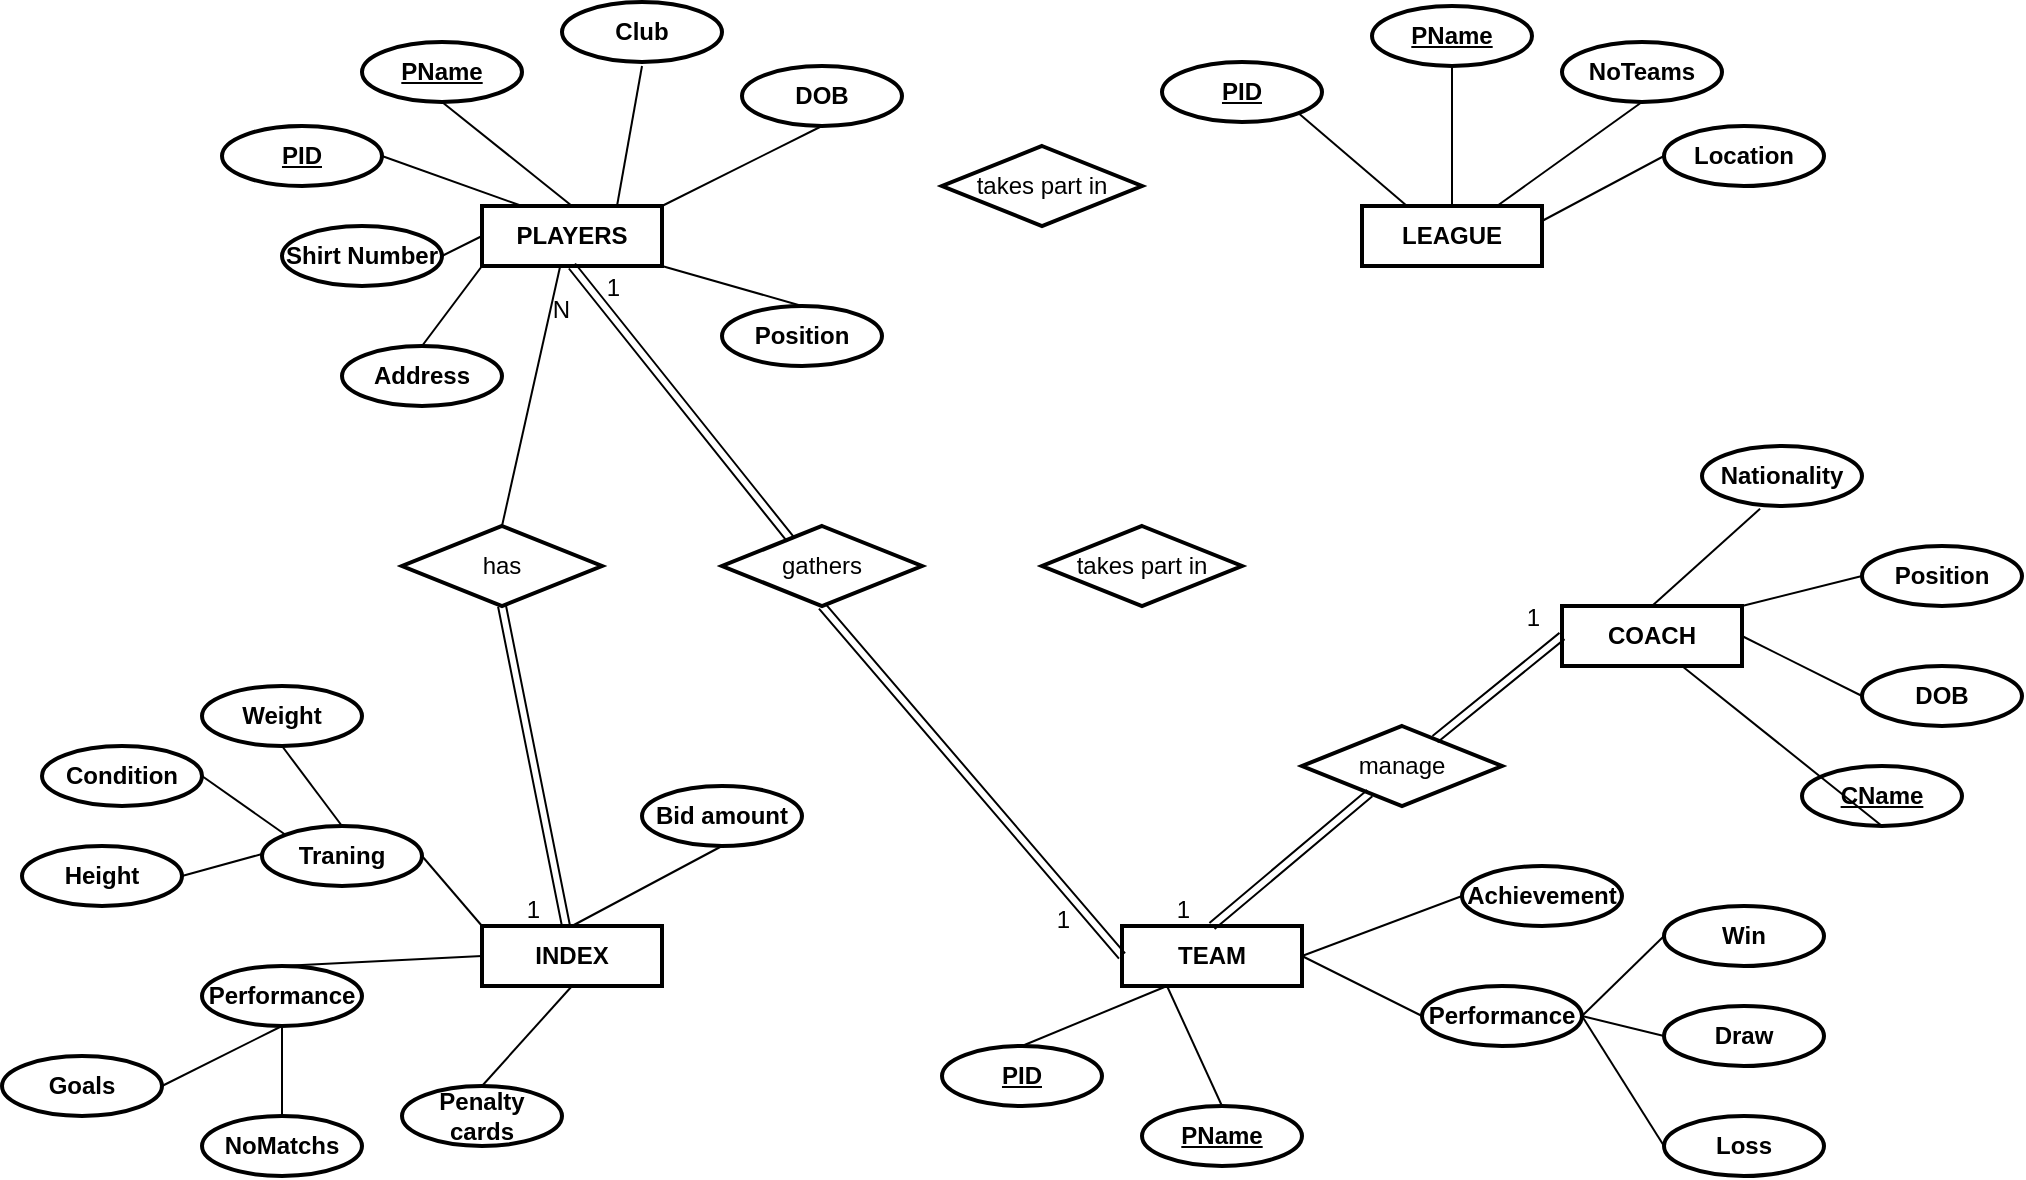 <mxfile version="14.4.2" type="github">
  <diagram id="udH00ynw8GB3pCjKfQQe" name="Page-1">
    <mxGraphModel dx="1865" dy="556" grid="1" gridSize="10" guides="1" tooltips="1" connect="1" arrows="1" fold="1" page="1" pageScale="1" pageWidth="827" pageHeight="1169" math="0" shadow="0">
      <root>
        <mxCell id="0" />
        <mxCell id="1" parent="0" />
        <mxCell id="oWUO9L_G3Eso75ve9gdb-1" value="TEAM" style="whiteSpace=wrap;html=1;align=center;fontStyle=1;strokeWidth=2;" vertex="1" parent="1">
          <mxGeometry x="440" y="490" width="90" height="30" as="geometry" />
        </mxCell>
        <mxCell id="oWUO9L_G3Eso75ve9gdb-2" value="COACH" style="whiteSpace=wrap;html=1;align=center;fontStyle=1;strokeWidth=2;" vertex="1" parent="1">
          <mxGeometry x="660" y="330" width="90" height="30" as="geometry" />
        </mxCell>
        <mxCell id="oWUO9L_G3Eso75ve9gdb-3" value="INDEX" style="whiteSpace=wrap;html=1;align=center;fontStyle=1;strokeWidth=2;" vertex="1" parent="1">
          <mxGeometry x="120" y="490" width="90" height="30" as="geometry" />
        </mxCell>
        <mxCell id="oWUO9L_G3Eso75ve9gdb-4" value="PLAYERS" style="whiteSpace=wrap;html=1;align=center;fontStyle=1;strokeWidth=2;" vertex="1" parent="1">
          <mxGeometry x="120" y="130" width="90" height="30" as="geometry" />
        </mxCell>
        <mxCell id="oWUO9L_G3Eso75ve9gdb-5" value="Club" style="ellipse;whiteSpace=wrap;html=1;align=center;strokeWidth=2;fontStyle=1" vertex="1" parent="1">
          <mxGeometry x="160" y="28" width="80" height="30" as="geometry" />
        </mxCell>
        <mxCell id="oWUO9L_G3Eso75ve9gdb-6" value="Shirt Number" style="ellipse;whiteSpace=wrap;html=1;align=center;strokeWidth=2;fontStyle=1" vertex="1" parent="1">
          <mxGeometry x="20" y="140" width="80" height="30" as="geometry" />
        </mxCell>
        <mxCell id="oWUO9L_G3Eso75ve9gdb-7" value="Address" style="ellipse;whiteSpace=wrap;html=1;align=center;strokeWidth=2;fontStyle=1" vertex="1" parent="1">
          <mxGeometry x="50" y="200" width="80" height="30" as="geometry" />
        </mxCell>
        <mxCell id="oWUO9L_G3Eso75ve9gdb-9" value="DOB" style="ellipse;whiteSpace=wrap;html=1;align=center;strokeWidth=2;fontStyle=1" vertex="1" parent="1">
          <mxGeometry x="250" y="60" width="80" height="30" as="geometry" />
        </mxCell>
        <mxCell id="oWUO9L_G3Eso75ve9gdb-10" value="PName" style="ellipse;whiteSpace=wrap;html=1;align=center;strokeWidth=2;fontStyle=5" vertex="1" parent="1">
          <mxGeometry x="60" y="48" width="80" height="30" as="geometry" />
        </mxCell>
        <mxCell id="oWUO9L_G3Eso75ve9gdb-11" value="PID" style="ellipse;whiteSpace=wrap;html=1;align=center;strokeWidth=2;fontStyle=5" vertex="1" parent="1">
          <mxGeometry x="-10" y="90" width="80" height="30" as="geometry" />
        </mxCell>
        <mxCell id="oWUO9L_G3Eso75ve9gdb-15" value="Performance" style="ellipse;whiteSpace=wrap;html=1;align=center;strokeWidth=2;fontStyle=1" vertex="1" parent="1">
          <mxGeometry x="-20" y="510" width="80" height="30" as="geometry" />
        </mxCell>
        <mxCell id="oWUO9L_G3Eso75ve9gdb-16" value="Penalty cards" style="ellipse;whiteSpace=wrap;html=1;align=center;strokeWidth=2;fontStyle=1" vertex="1" parent="1">
          <mxGeometry x="80" y="570" width="80" height="30" as="geometry" />
        </mxCell>
        <mxCell id="oWUO9L_G3Eso75ve9gdb-17" value="Goals" style="ellipse;whiteSpace=wrap;html=1;align=center;strokeWidth=2;fontStyle=1" vertex="1" parent="1">
          <mxGeometry x="-120" y="555" width="80" height="30" as="geometry" />
        </mxCell>
        <mxCell id="oWUO9L_G3Eso75ve9gdb-18" value="NoMatchs" style="ellipse;whiteSpace=wrap;html=1;align=center;strokeWidth=2;fontStyle=1" vertex="1" parent="1">
          <mxGeometry x="-20" y="585" width="80" height="30" as="geometry" />
        </mxCell>
        <mxCell id="oWUO9L_G3Eso75ve9gdb-19" value="Traning" style="ellipse;whiteSpace=wrap;html=1;align=center;strokeWidth=2;fontStyle=1" vertex="1" parent="1">
          <mxGeometry x="10" y="440" width="80" height="30" as="geometry" />
        </mxCell>
        <mxCell id="oWUO9L_G3Eso75ve9gdb-20" value="Weight" style="ellipse;whiteSpace=wrap;html=1;align=center;strokeWidth=2;fontStyle=1" vertex="1" parent="1">
          <mxGeometry x="-20" y="370" width="80" height="30" as="geometry" />
        </mxCell>
        <mxCell id="oWUO9L_G3Eso75ve9gdb-21" value="Height" style="ellipse;whiteSpace=wrap;html=1;align=center;strokeWidth=2;fontStyle=1" vertex="1" parent="1">
          <mxGeometry x="-110" y="450" width="80" height="30" as="geometry" />
        </mxCell>
        <mxCell id="oWUO9L_G3Eso75ve9gdb-23" value="Position" style="ellipse;whiteSpace=wrap;html=1;align=center;strokeWidth=2;fontStyle=1" vertex="1" parent="1">
          <mxGeometry x="240" y="180" width="80" height="30" as="geometry" />
        </mxCell>
        <mxCell id="oWUO9L_G3Eso75ve9gdb-24" value="Bid amount" style="ellipse;whiteSpace=wrap;html=1;align=center;strokeWidth=2;fontStyle=1" vertex="1" parent="1">
          <mxGeometry x="200" y="420" width="80" height="30" as="geometry" />
        </mxCell>
        <mxCell id="oWUO9L_G3Eso75ve9gdb-27" value="Condition" style="ellipse;whiteSpace=wrap;html=1;align=center;strokeWidth=2;fontStyle=1" vertex="1" parent="1">
          <mxGeometry x="-100" y="400" width="80" height="30" as="geometry" />
        </mxCell>
        <mxCell id="oWUO9L_G3Eso75ve9gdb-28" value="LEAGUE" style="whiteSpace=wrap;html=1;align=center;fontStyle=1;strokeWidth=2;" vertex="1" parent="1">
          <mxGeometry x="560" y="130" width="90" height="30" as="geometry" />
        </mxCell>
        <mxCell id="oWUO9L_G3Eso75ve9gdb-29" value="PID" style="ellipse;whiteSpace=wrap;html=1;align=center;strokeWidth=2;fontStyle=5" vertex="1" parent="1">
          <mxGeometry x="350" y="550" width="80" height="30" as="geometry" />
        </mxCell>
        <mxCell id="oWUO9L_G3Eso75ve9gdb-30" value="PName" style="ellipse;whiteSpace=wrap;html=1;align=center;strokeWidth=2;fontStyle=5" vertex="1" parent="1">
          <mxGeometry x="450" y="580" width="80" height="30" as="geometry" />
        </mxCell>
        <mxCell id="oWUO9L_G3Eso75ve9gdb-31" value="PID" style="ellipse;whiteSpace=wrap;html=1;align=center;strokeWidth=2;fontStyle=5" vertex="1" parent="1">
          <mxGeometry x="460" y="58" width="80" height="30" as="geometry" />
        </mxCell>
        <mxCell id="oWUO9L_G3Eso75ve9gdb-32" value="PName" style="ellipse;whiteSpace=wrap;html=1;align=center;strokeWidth=2;fontStyle=5" vertex="1" parent="1">
          <mxGeometry x="565" y="30" width="80" height="30" as="geometry" />
        </mxCell>
        <mxCell id="oWUO9L_G3Eso75ve9gdb-33" value="NoTeams" style="ellipse;whiteSpace=wrap;html=1;align=center;strokeWidth=2;fontStyle=1" vertex="1" parent="1">
          <mxGeometry x="660" y="48" width="80" height="30" as="geometry" />
        </mxCell>
        <mxCell id="oWUO9L_G3Eso75ve9gdb-34" value="Location" style="ellipse;whiteSpace=wrap;html=1;align=center;strokeWidth=2;fontStyle=1" vertex="1" parent="1">
          <mxGeometry x="711" y="90" width="80" height="30" as="geometry" />
        </mxCell>
        <mxCell id="oWUO9L_G3Eso75ve9gdb-35" value="CName" style="ellipse;whiteSpace=wrap;html=1;align=center;strokeWidth=2;fontStyle=5" vertex="1" parent="1">
          <mxGeometry x="780" y="410" width="80" height="30" as="geometry" />
        </mxCell>
        <mxCell id="oWUO9L_G3Eso75ve9gdb-36" value="Position" style="ellipse;whiteSpace=wrap;html=1;align=center;strokeWidth=2;fontStyle=1" vertex="1" parent="1">
          <mxGeometry x="810" y="300" width="80" height="30" as="geometry" />
        </mxCell>
        <mxCell id="oWUO9L_G3Eso75ve9gdb-37" value="DOB" style="ellipse;whiteSpace=wrap;html=1;align=center;strokeWidth=2;fontStyle=1" vertex="1" parent="1">
          <mxGeometry x="810" y="360" width="80" height="30" as="geometry" />
        </mxCell>
        <mxCell id="oWUO9L_G3Eso75ve9gdb-38" value="Nationality" style="ellipse;whiteSpace=wrap;html=1;align=center;strokeWidth=2;fontStyle=1" vertex="1" parent="1">
          <mxGeometry x="730" y="250" width="80" height="30" as="geometry" />
        </mxCell>
        <mxCell id="oWUO9L_G3Eso75ve9gdb-39" value="" style="endArrow=none;html=1;rounded=0;exitX=1;exitY=0;exitDx=0;exitDy=0;entryX=0.5;entryY=1;entryDx=0;entryDy=0;" edge="1" parent="1" source="oWUO9L_G3Eso75ve9gdb-4" target="oWUO9L_G3Eso75ve9gdb-9">
          <mxGeometry relative="1" as="geometry">
            <mxPoint x="330" y="250" as="sourcePoint" />
            <mxPoint x="490" y="250" as="targetPoint" />
          </mxGeometry>
        </mxCell>
        <mxCell id="oWUO9L_G3Eso75ve9gdb-40" value="" style="endArrow=none;html=1;rounded=0;exitX=0.75;exitY=0;exitDx=0;exitDy=0;" edge="1" parent="1" source="oWUO9L_G3Eso75ve9gdb-4">
          <mxGeometry relative="1" as="geometry">
            <mxPoint x="220" y="140" as="sourcePoint" />
            <mxPoint x="200" y="60" as="targetPoint" />
          </mxGeometry>
        </mxCell>
        <mxCell id="oWUO9L_G3Eso75ve9gdb-41" value="" style="endArrow=none;html=1;rounded=0;exitX=0.5;exitY=0;exitDx=0;exitDy=0;entryX=0.5;entryY=1;entryDx=0;entryDy=0;" edge="1" parent="1" source="oWUO9L_G3Eso75ve9gdb-4" target="oWUO9L_G3Eso75ve9gdb-10">
          <mxGeometry relative="1" as="geometry">
            <mxPoint x="197.5" y="140" as="sourcePoint" />
            <mxPoint x="210" y="70" as="targetPoint" />
          </mxGeometry>
        </mxCell>
        <mxCell id="oWUO9L_G3Eso75ve9gdb-42" value="" style="endArrow=none;html=1;rounded=0;entryX=1;entryY=0.5;entryDx=0;entryDy=0;" edge="1" parent="1" target="oWUO9L_G3Eso75ve9gdb-11">
          <mxGeometry relative="1" as="geometry">
            <mxPoint x="140" y="130" as="sourcePoint" />
            <mxPoint x="110" y="88" as="targetPoint" />
          </mxGeometry>
        </mxCell>
        <mxCell id="oWUO9L_G3Eso75ve9gdb-43" value="" style="endArrow=none;html=1;rounded=0;entryX=1;entryY=0.5;entryDx=0;entryDy=0;exitX=0;exitY=0.5;exitDx=0;exitDy=0;" edge="1" parent="1" source="oWUO9L_G3Eso75ve9gdb-4" target="oWUO9L_G3Eso75ve9gdb-6">
          <mxGeometry relative="1" as="geometry">
            <mxPoint x="150" y="140" as="sourcePoint" />
            <mxPoint x="80" y="115" as="targetPoint" />
          </mxGeometry>
        </mxCell>
        <mxCell id="oWUO9L_G3Eso75ve9gdb-44" value="" style="endArrow=none;html=1;rounded=0;entryX=0.5;entryY=0;entryDx=0;entryDy=0;" edge="1" parent="1" target="oWUO9L_G3Eso75ve9gdb-7">
          <mxGeometry relative="1" as="geometry">
            <mxPoint x="120" y="160" as="sourcePoint" />
            <mxPoint x="90" y="185" as="targetPoint" />
          </mxGeometry>
        </mxCell>
        <mxCell id="oWUO9L_G3Eso75ve9gdb-45" value="" style="endArrow=none;html=1;rounded=0;entryX=0.5;entryY=0;entryDx=0;entryDy=0;exitX=1;exitY=1;exitDx=0;exitDy=0;" edge="1" parent="1" source="oWUO9L_G3Eso75ve9gdb-4" target="oWUO9L_G3Eso75ve9gdb-23">
          <mxGeometry relative="1" as="geometry">
            <mxPoint x="152.5" y="170" as="sourcePoint" />
            <mxPoint x="150" y="210" as="targetPoint" />
          </mxGeometry>
        </mxCell>
        <mxCell id="oWUO9L_G3Eso75ve9gdb-46" value="" style="endArrow=none;html=1;rounded=0;exitX=1;exitY=1;exitDx=0;exitDy=0;entryX=0.25;entryY=0;entryDx=0;entryDy=0;" edge="1" parent="1" source="oWUO9L_G3Eso75ve9gdb-31" target="oWUO9L_G3Eso75ve9gdb-28">
          <mxGeometry relative="1" as="geometry">
            <mxPoint x="330" y="250" as="sourcePoint" />
            <mxPoint x="490" y="250" as="targetPoint" />
          </mxGeometry>
        </mxCell>
        <mxCell id="oWUO9L_G3Eso75ve9gdb-47" value="" style="endArrow=none;html=1;rounded=0;exitX=0.5;exitY=1;exitDx=0;exitDy=0;entryX=0.5;entryY=0;entryDx=0;entryDy=0;" edge="1" parent="1" source="oWUO9L_G3Eso75ve9gdb-32" target="oWUO9L_G3Eso75ve9gdb-28">
          <mxGeometry relative="1" as="geometry">
            <mxPoint x="538.284" y="93.607" as="sourcePoint" />
            <mxPoint x="592.5" y="140" as="targetPoint" />
          </mxGeometry>
        </mxCell>
        <mxCell id="oWUO9L_G3Eso75ve9gdb-48" value="" style="endArrow=none;html=1;rounded=0;exitX=0.5;exitY=1;exitDx=0;exitDy=0;entryX=0.75;entryY=0;entryDx=0;entryDy=0;" edge="1" parent="1" source="oWUO9L_G3Eso75ve9gdb-33" target="oWUO9L_G3Eso75ve9gdb-28">
          <mxGeometry relative="1" as="geometry">
            <mxPoint x="615" y="70" as="sourcePoint" />
            <mxPoint x="620" y="130" as="targetPoint" />
          </mxGeometry>
        </mxCell>
        <mxCell id="oWUO9L_G3Eso75ve9gdb-49" value="" style="endArrow=none;html=1;rounded=0;exitX=0;exitY=0.5;exitDx=0;exitDy=0;entryX=1;entryY=0.25;entryDx=0;entryDy=0;" edge="1" parent="1" source="oWUO9L_G3Eso75ve9gdb-34" target="oWUO9L_G3Eso75ve9gdb-28">
          <mxGeometry relative="1" as="geometry">
            <mxPoint x="710" y="88" as="sourcePoint" />
            <mxPoint x="637.5" y="140" as="targetPoint" />
          </mxGeometry>
        </mxCell>
        <mxCell id="oWUO9L_G3Eso75ve9gdb-50" value="" style="endArrow=none;html=1;rounded=0;exitX=0.5;exitY=1;exitDx=0;exitDy=0;entryX=0.5;entryY=0;entryDx=0;entryDy=0;" edge="1" parent="1" source="oWUO9L_G3Eso75ve9gdb-20" target="oWUO9L_G3Eso75ve9gdb-19">
          <mxGeometry relative="1" as="geometry">
            <mxPoint x="330" y="430" as="sourcePoint" />
            <mxPoint x="490" y="430" as="targetPoint" />
          </mxGeometry>
        </mxCell>
        <mxCell id="oWUO9L_G3Eso75ve9gdb-51" value="" style="endArrow=none;html=1;rounded=0;exitX=1;exitY=0.5;exitDx=0;exitDy=0;entryX=0;entryY=0;entryDx=0;entryDy=0;" edge="1" parent="1" source="oWUO9L_G3Eso75ve9gdb-27" target="oWUO9L_G3Eso75ve9gdb-19">
          <mxGeometry relative="1" as="geometry">
            <mxPoint x="30" y="410" as="sourcePoint" />
            <mxPoint x="60" y="450" as="targetPoint" />
          </mxGeometry>
        </mxCell>
        <mxCell id="oWUO9L_G3Eso75ve9gdb-52" value="" style="endArrow=none;html=1;rounded=0;exitX=1;exitY=0.5;exitDx=0;exitDy=0;" edge="1" parent="1" source="oWUO9L_G3Eso75ve9gdb-21">
          <mxGeometry relative="1" as="geometry">
            <mxPoint x="-10" y="425" as="sourcePoint" />
            <mxPoint x="10" y="454" as="targetPoint" />
          </mxGeometry>
        </mxCell>
        <mxCell id="oWUO9L_G3Eso75ve9gdb-53" value="" style="endArrow=none;html=1;rounded=0;exitX=0.5;exitY=0;exitDx=0;exitDy=0;entryX=0;entryY=0.5;entryDx=0;entryDy=0;" edge="1" parent="1" source="oWUO9L_G3Eso75ve9gdb-15" target="oWUO9L_G3Eso75ve9gdb-3">
          <mxGeometry relative="1" as="geometry">
            <mxPoint x="-20" y="475" as="sourcePoint" />
            <mxPoint x="20" y="464" as="targetPoint" />
          </mxGeometry>
        </mxCell>
        <mxCell id="oWUO9L_G3Eso75ve9gdb-54" value="" style="endArrow=none;html=1;rounded=0;exitX=0.5;exitY=1;exitDx=0;exitDy=0;entryX=0.5;entryY=0;entryDx=0;entryDy=0;" edge="1" parent="1" source="oWUO9L_G3Eso75ve9gdb-24" target="oWUO9L_G3Eso75ve9gdb-3">
          <mxGeometry relative="1" as="geometry">
            <mxPoint x="30" y="520" as="sourcePoint" />
            <mxPoint x="130" y="515" as="targetPoint" />
          </mxGeometry>
        </mxCell>
        <mxCell id="oWUO9L_G3Eso75ve9gdb-55" value="" style="endArrow=none;html=1;rounded=0;exitX=0.5;exitY=1;exitDx=0;exitDy=0;entryX=0.5;entryY=0;entryDx=0;entryDy=0;" edge="1" parent="1" source="oWUO9L_G3Eso75ve9gdb-3" target="oWUO9L_G3Eso75ve9gdb-16">
          <mxGeometry relative="1" as="geometry">
            <mxPoint x="160" y="460" as="sourcePoint" />
            <mxPoint x="175" y="500" as="targetPoint" />
          </mxGeometry>
        </mxCell>
        <mxCell id="oWUO9L_G3Eso75ve9gdb-56" value="" style="endArrow=none;html=1;rounded=0;exitX=0.5;exitY=1;exitDx=0;exitDy=0;entryX=0.5;entryY=0;entryDx=0;entryDy=0;" edge="1" parent="1" source="oWUO9L_G3Eso75ve9gdb-15" target="oWUO9L_G3Eso75ve9gdb-18">
          <mxGeometry relative="1" as="geometry">
            <mxPoint x="175" y="530" as="sourcePoint" />
            <mxPoint x="130" y="580" as="targetPoint" />
          </mxGeometry>
        </mxCell>
        <mxCell id="oWUO9L_G3Eso75ve9gdb-57" value="" style="endArrow=none;html=1;rounded=0;exitX=0.5;exitY=1;exitDx=0;exitDy=0;entryX=1;entryY=0.5;entryDx=0;entryDy=0;" edge="1" parent="1" source="oWUO9L_G3Eso75ve9gdb-15" target="oWUO9L_G3Eso75ve9gdb-17">
          <mxGeometry relative="1" as="geometry">
            <mxPoint x="30" y="550" as="sourcePoint" />
            <mxPoint x="30" y="595" as="targetPoint" />
          </mxGeometry>
        </mxCell>
        <mxCell id="oWUO9L_G3Eso75ve9gdb-58" value="" style="endArrow=none;html=1;rounded=0;exitX=1;exitY=0.5;exitDx=0;exitDy=0;entryX=0;entryY=0;entryDx=0;entryDy=0;" edge="1" parent="1" source="oWUO9L_G3Eso75ve9gdb-19" target="oWUO9L_G3Eso75ve9gdb-3">
          <mxGeometry relative="1" as="geometry">
            <mxPoint x="30" y="520" as="sourcePoint" />
            <mxPoint x="130" y="515" as="targetPoint" />
          </mxGeometry>
        </mxCell>
        <mxCell id="oWUO9L_G3Eso75ve9gdb-59" value="" style="endArrow=none;html=1;rounded=0;entryX=0.5;entryY=1;entryDx=0;entryDy=0;" edge="1" parent="1" target="oWUO9L_G3Eso75ve9gdb-35">
          <mxGeometry relative="1" as="geometry">
            <mxPoint x="720" y="360" as="sourcePoint" />
            <mxPoint x="490" y="250" as="targetPoint" />
          </mxGeometry>
        </mxCell>
        <mxCell id="oWUO9L_G3Eso75ve9gdb-60" value="" style="endArrow=none;html=1;rounded=0;entryX=0.363;entryY=1.047;entryDx=0;entryDy=0;exitX=0.5;exitY=0;exitDx=0;exitDy=0;entryPerimeter=0;" edge="1" parent="1" source="oWUO9L_G3Eso75ve9gdb-2" target="oWUO9L_G3Eso75ve9gdb-38">
          <mxGeometry relative="1" as="geometry">
            <mxPoint x="692.5" y="340" as="sourcePoint" />
            <mxPoint x="670" y="310" as="targetPoint" />
          </mxGeometry>
        </mxCell>
        <mxCell id="oWUO9L_G3Eso75ve9gdb-61" value="" style="endArrow=none;html=1;rounded=0;entryX=0;entryY=0.5;entryDx=0;entryDy=0;" edge="1" parent="1" target="oWUO9L_G3Eso75ve9gdb-36">
          <mxGeometry relative="1" as="geometry">
            <mxPoint x="750" y="330" as="sourcePoint" />
            <mxPoint x="769.04" y="291.41" as="targetPoint" />
          </mxGeometry>
        </mxCell>
        <mxCell id="oWUO9L_G3Eso75ve9gdb-62" value="" style="endArrow=none;html=1;rounded=0;entryX=0;entryY=0.5;entryDx=0;entryDy=0;exitX=1;exitY=0.5;exitDx=0;exitDy=0;" edge="1" parent="1" source="oWUO9L_G3Eso75ve9gdb-2" target="oWUO9L_G3Eso75ve9gdb-37">
          <mxGeometry relative="1" as="geometry">
            <mxPoint x="760" y="340" as="sourcePoint" />
            <mxPoint x="820" y="325" as="targetPoint" />
          </mxGeometry>
        </mxCell>
        <mxCell id="oWUO9L_G3Eso75ve9gdb-63" value="" style="endArrow=none;html=1;rounded=0;exitX=0.5;exitY=0;exitDx=0;exitDy=0;entryX=0.25;entryY=1;entryDx=0;entryDy=0;" edge="1" parent="1" source="oWUO9L_G3Eso75ve9gdb-29" target="oWUO9L_G3Eso75ve9gdb-1">
          <mxGeometry relative="1" as="geometry">
            <mxPoint x="330" y="600" as="sourcePoint" />
            <mxPoint x="490" y="600" as="targetPoint" />
          </mxGeometry>
        </mxCell>
        <mxCell id="oWUO9L_G3Eso75ve9gdb-64" value="" style="endArrow=none;html=1;rounded=0;exitX=0.5;exitY=0;exitDx=0;exitDy=0;entryX=0.25;entryY=1;entryDx=0;entryDy=0;" edge="1" parent="1" source="oWUO9L_G3Eso75ve9gdb-30" target="oWUO9L_G3Eso75ve9gdb-1">
          <mxGeometry relative="1" as="geometry">
            <mxPoint x="400" y="560" as="sourcePoint" />
            <mxPoint x="472.5" y="530" as="targetPoint" />
          </mxGeometry>
        </mxCell>
        <mxCell id="oWUO9L_G3Eso75ve9gdb-65" value="Achievement" style="ellipse;whiteSpace=wrap;html=1;align=center;strokeWidth=2;fontStyle=1" vertex="1" parent="1">
          <mxGeometry x="610" y="460" width="80" height="30" as="geometry" />
        </mxCell>
        <mxCell id="oWUO9L_G3Eso75ve9gdb-67" value="Performance" style="ellipse;whiteSpace=wrap;html=1;align=center;strokeWidth=2;fontStyle=1" vertex="1" parent="1">
          <mxGeometry x="590" y="520" width="80" height="30" as="geometry" />
        </mxCell>
        <mxCell id="oWUO9L_G3Eso75ve9gdb-68" value="Draw" style="ellipse;whiteSpace=wrap;html=1;align=center;strokeWidth=2;fontStyle=1" vertex="1" parent="1">
          <mxGeometry x="711" y="530" width="80" height="30" as="geometry" />
        </mxCell>
        <mxCell id="oWUO9L_G3Eso75ve9gdb-69" value="Win" style="ellipse;whiteSpace=wrap;html=1;align=center;strokeWidth=2;fontStyle=1" vertex="1" parent="1">
          <mxGeometry x="711" y="480" width="80" height="30" as="geometry" />
        </mxCell>
        <mxCell id="oWUO9L_G3Eso75ve9gdb-70" value="Loss" style="ellipse;whiteSpace=wrap;html=1;align=center;strokeWidth=2;fontStyle=1" vertex="1" parent="1">
          <mxGeometry x="711" y="585" width="80" height="30" as="geometry" />
        </mxCell>
        <mxCell id="oWUO9L_G3Eso75ve9gdb-71" value="" style="endArrow=none;html=1;rounded=0;entryX=0;entryY=0.5;entryDx=0;entryDy=0;exitX=1;exitY=0.5;exitDx=0;exitDy=0;" edge="1" parent="1" source="oWUO9L_G3Eso75ve9gdb-1" target="oWUO9L_G3Eso75ve9gdb-65">
          <mxGeometry relative="1" as="geometry">
            <mxPoint x="330" y="430" as="sourcePoint" />
            <mxPoint x="490" y="430" as="targetPoint" />
          </mxGeometry>
        </mxCell>
        <mxCell id="oWUO9L_G3Eso75ve9gdb-72" value="" style="endArrow=none;html=1;rounded=0;entryX=0;entryY=0.5;entryDx=0;entryDy=0;exitX=1;exitY=0.5;exitDx=0;exitDy=0;" edge="1" parent="1" source="oWUO9L_G3Eso75ve9gdb-1" target="oWUO9L_G3Eso75ve9gdb-67">
          <mxGeometry relative="1" as="geometry">
            <mxPoint x="540" y="515" as="sourcePoint" />
            <mxPoint x="620" y="485" as="targetPoint" />
          </mxGeometry>
        </mxCell>
        <mxCell id="oWUO9L_G3Eso75ve9gdb-73" value="" style="endArrow=none;html=1;rounded=0;entryX=0;entryY=0.5;entryDx=0;entryDy=0;exitX=1;exitY=0.5;exitDx=0;exitDy=0;" edge="1" parent="1" source="oWUO9L_G3Eso75ve9gdb-67" target="oWUO9L_G3Eso75ve9gdb-69">
          <mxGeometry relative="1" as="geometry">
            <mxPoint x="540" y="515" as="sourcePoint" />
            <mxPoint x="600" y="545" as="targetPoint" />
          </mxGeometry>
        </mxCell>
        <mxCell id="oWUO9L_G3Eso75ve9gdb-74" value="" style="endArrow=none;html=1;rounded=0;entryX=0;entryY=0.5;entryDx=0;entryDy=0;exitX=1;exitY=0.5;exitDx=0;exitDy=0;" edge="1" parent="1" source="oWUO9L_G3Eso75ve9gdb-67" target="oWUO9L_G3Eso75ve9gdb-68">
          <mxGeometry relative="1" as="geometry">
            <mxPoint x="680" y="545" as="sourcePoint" />
            <mxPoint x="721" y="505" as="targetPoint" />
          </mxGeometry>
        </mxCell>
        <mxCell id="oWUO9L_G3Eso75ve9gdb-75" value="" style="endArrow=none;html=1;rounded=0;entryX=0;entryY=0.5;entryDx=0;entryDy=0;exitX=1;exitY=0.5;exitDx=0;exitDy=0;" edge="1" parent="1" source="oWUO9L_G3Eso75ve9gdb-67" target="oWUO9L_G3Eso75ve9gdb-70">
          <mxGeometry relative="1" as="geometry">
            <mxPoint x="680" y="545" as="sourcePoint" />
            <mxPoint x="721" y="555" as="targetPoint" />
          </mxGeometry>
        </mxCell>
        <mxCell id="oWUO9L_G3Eso75ve9gdb-76" value="has" style="shape=rhombus;perimeter=rhombusPerimeter;whiteSpace=wrap;html=1;align=center;strokeWidth=2;" vertex="1" parent="1">
          <mxGeometry x="80" y="290" width="100" height="40" as="geometry" />
        </mxCell>
        <mxCell id="oWUO9L_G3Eso75ve9gdb-77" value="takes part in" style="shape=rhombus;perimeter=rhombusPerimeter;whiteSpace=wrap;html=1;align=center;strokeWidth=2;" vertex="1" parent="1">
          <mxGeometry x="350" y="100" width="100" height="40" as="geometry" />
        </mxCell>
        <mxCell id="oWUO9L_G3Eso75ve9gdb-78" value="gathers" style="shape=rhombus;perimeter=rhombusPerimeter;whiteSpace=wrap;html=1;align=center;strokeWidth=2;" vertex="1" parent="1">
          <mxGeometry x="240" y="290" width="100" height="40" as="geometry" />
        </mxCell>
        <mxCell id="oWUO9L_G3Eso75ve9gdb-79" value="manage" style="shape=rhombus;perimeter=rhombusPerimeter;whiteSpace=wrap;html=1;align=center;strokeWidth=2;" vertex="1" parent="1">
          <mxGeometry x="530" y="390" width="100" height="40" as="geometry" />
        </mxCell>
        <mxCell id="oWUO9L_G3Eso75ve9gdb-80" value="takes part in" style="shape=rhombus;perimeter=rhombusPerimeter;whiteSpace=wrap;html=1;align=center;strokeWidth=2;" vertex="1" parent="1">
          <mxGeometry x="400" y="290" width="100" height="40" as="geometry" />
        </mxCell>
        <mxCell id="oWUO9L_G3Eso75ve9gdb-81" value="" style="shape=link;html=1;rounded=0;exitX=0.5;exitY=1;exitDx=0;exitDy=0;entryX=0;entryY=0.5;entryDx=0;entryDy=0;" edge="1" parent="1" source="oWUO9L_G3Eso75ve9gdb-78" target="oWUO9L_G3Eso75ve9gdb-1">
          <mxGeometry relative="1" as="geometry">
            <mxPoint x="330" y="340" as="sourcePoint" />
            <mxPoint x="430" y="500" as="targetPoint" />
          </mxGeometry>
        </mxCell>
        <mxCell id="oWUO9L_G3Eso75ve9gdb-82" value="1" style="resizable=0;html=1;align=right;verticalAlign=bottom;" connectable="0" vertex="1" parent="oWUO9L_G3Eso75ve9gdb-81">
          <mxGeometry x="1" relative="1" as="geometry">
            <mxPoint x="-25.85" y="-9.78" as="offset" />
          </mxGeometry>
        </mxCell>
        <mxCell id="oWUO9L_G3Eso75ve9gdb-83" value="" style="shape=link;html=1;rounded=0;exitX=0.342;exitY=0.165;exitDx=0;exitDy=0;entryX=0.5;entryY=1;entryDx=0;entryDy=0;exitPerimeter=0;" edge="1" parent="1" source="oWUO9L_G3Eso75ve9gdb-78" target="oWUO9L_G3Eso75ve9gdb-4">
          <mxGeometry relative="1" as="geometry">
            <mxPoint x="325" y="330" as="sourcePoint" />
            <mxPoint x="450" y="515" as="targetPoint" />
          </mxGeometry>
        </mxCell>
        <mxCell id="oWUO9L_G3Eso75ve9gdb-84" value="1" style="resizable=0;html=1;align=right;verticalAlign=bottom;" connectable="0" vertex="1" parent="oWUO9L_G3Eso75ve9gdb-83">
          <mxGeometry x="1" relative="1" as="geometry">
            <mxPoint x="25.07" y="20.09" as="offset" />
          </mxGeometry>
        </mxCell>
        <mxCell id="oWUO9L_G3Eso75ve9gdb-85" value="" style="shape=link;html=1;rounded=0;entryX=0;entryY=0.5;entryDx=0;entryDy=0;" edge="1" parent="1" source="oWUO9L_G3Eso75ve9gdb-79" target="oWUO9L_G3Eso75ve9gdb-2">
          <mxGeometry relative="1" as="geometry">
            <mxPoint x="330" y="340" as="sourcePoint" />
            <mxPoint x="490" y="340" as="targetPoint" />
          </mxGeometry>
        </mxCell>
        <mxCell id="oWUO9L_G3Eso75ve9gdb-86" value="1" style="resizable=0;html=1;align=right;verticalAlign=bottom;" connectable="0" vertex="1" parent="oWUO9L_G3Eso75ve9gdb-85">
          <mxGeometry x="1" relative="1" as="geometry">
            <mxPoint x="-10.14" y="0.11" as="offset" />
          </mxGeometry>
        </mxCell>
        <mxCell id="oWUO9L_G3Eso75ve9gdb-87" value="" style="shape=link;html=1;rounded=0;entryX=0.5;entryY=0;entryDx=0;entryDy=0;" edge="1" parent="1" source="oWUO9L_G3Eso75ve9gdb-79" target="oWUO9L_G3Eso75ve9gdb-1">
          <mxGeometry relative="1" as="geometry">
            <mxPoint x="606.495" y="406.598" as="sourcePoint" />
            <mxPoint x="670" y="355" as="targetPoint" />
          </mxGeometry>
        </mxCell>
        <mxCell id="oWUO9L_G3Eso75ve9gdb-88" value="1" style="resizable=0;html=1;align=right;verticalAlign=bottom;" connectable="0" vertex="1" parent="oWUO9L_G3Eso75ve9gdb-87">
          <mxGeometry x="1" relative="1" as="geometry">
            <mxPoint x="-10.14" y="0.11" as="offset" />
          </mxGeometry>
        </mxCell>
        <mxCell id="oWUO9L_G3Eso75ve9gdb-89" value="" style="shape=link;html=1;rounded=0;exitX=0.5;exitY=1;exitDx=0;exitDy=0;" edge="1" parent="1" source="oWUO9L_G3Eso75ve9gdb-76" target="oWUO9L_G3Eso75ve9gdb-3">
          <mxGeometry relative="1" as="geometry">
            <mxPoint x="330" y="340" as="sourcePoint" />
            <mxPoint x="490" y="340" as="targetPoint" />
          </mxGeometry>
        </mxCell>
        <mxCell id="oWUO9L_G3Eso75ve9gdb-90" value="1" style="resizable=0;html=1;align=right;verticalAlign=bottom;" connectable="0" vertex="1" parent="oWUO9L_G3Eso75ve9gdb-89">
          <mxGeometry x="1" relative="1" as="geometry">
            <mxPoint x="-11.97" y="0.17" as="offset" />
          </mxGeometry>
        </mxCell>
        <mxCell id="oWUO9L_G3Eso75ve9gdb-91" value="" style="endArrow=none;html=1;rounded=0;exitX=0.433;exitY=1.02;exitDx=0;exitDy=0;exitPerimeter=0;entryX=0.5;entryY=0;entryDx=0;entryDy=0;" edge="1" parent="1" source="oWUO9L_G3Eso75ve9gdb-4" target="oWUO9L_G3Eso75ve9gdb-76">
          <mxGeometry relative="1" as="geometry">
            <mxPoint x="330" y="340" as="sourcePoint" />
            <mxPoint x="490" y="340" as="targetPoint" />
          </mxGeometry>
        </mxCell>
        <mxCell id="oWUO9L_G3Eso75ve9gdb-92" value="N" style="resizable=0;html=1;align=right;verticalAlign=bottom;" connectable="0" vertex="1" parent="1">
          <mxGeometry x="202.997" y="189.999" as="geometry">
            <mxPoint x="-38" y="1" as="offset" />
          </mxGeometry>
        </mxCell>
      </root>
    </mxGraphModel>
  </diagram>
</mxfile>
